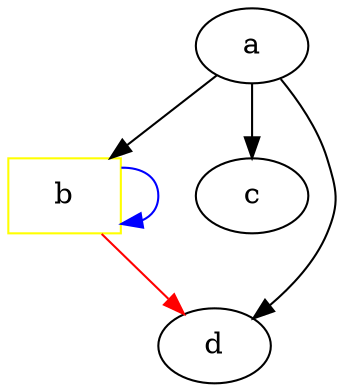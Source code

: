 # Place the cursor inside "graph" to get some refactoring options

digraph {

    # To refactor nodes, place the cursor left to a node name
    a -> b
    a -> c;
    a -> d;

    # Hover over color names to get a color picker
    b -> b [color=blue]
    b -> d [color="#ff0000"];

    # Get completion when assigning a shape or color
    b [shape=box, color=yellow];

    a; # You can remove optional ; by placing the cursor left to a semicolon
}
